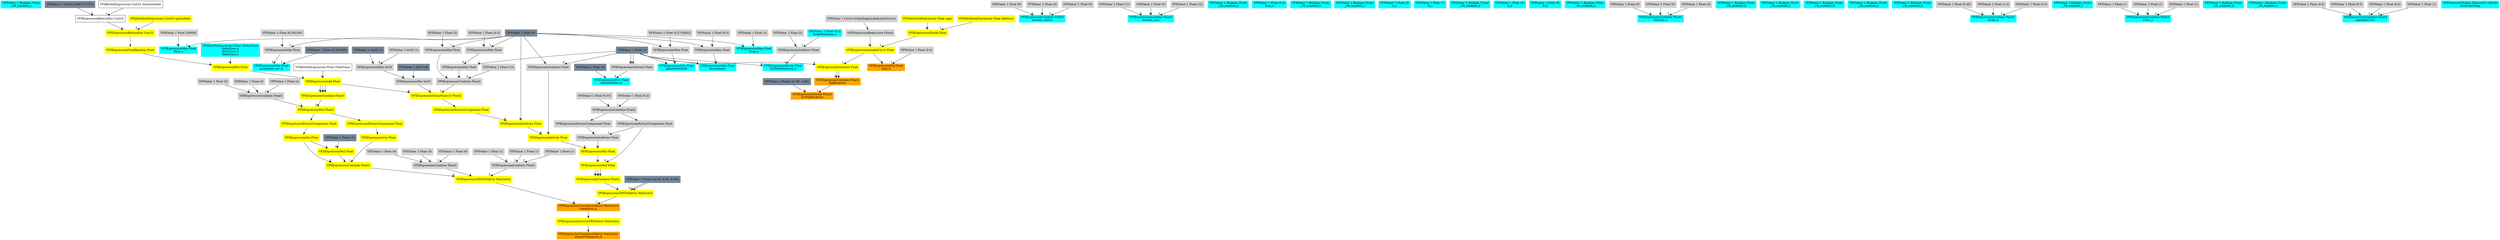 digraph G {
node0 [shape="box" color="cyan" style="filled" label="VFXValue`1 Boolean (True)
_vfx_enabled_a"]
node1 [shape="box" color="cyan" style="filled" label="VFXExpressionMax Float
Rate_a"]
node2 [shape="box" color="lightgray" style="filled" label="VFXValue`1 Float (20000)"]
node3 [shape="box" color="lightslategray" style="filled" label="VFXValue`1 Float (0)"]
node4 [shape="box" color="cyan" style="filled" label="VFXExpressionCombine Float3
bounds_center"]
node5 [shape="box" color="lightgray" style="filled" label="VFXValue`1 Float (0)"]
node6 [shape="box" color="lightgray" style="filled" label="VFXValue`1 Float (0)"]
node7 [shape="box" color="lightgray" style="filled" label="VFXValue`1 Float (0)"]
node8 [shape="box" color="cyan" style="filled" label="VFXExpressionCombine Float3
bounds_size"]
node9 [shape="box" color="lightgray" style="filled" label="VFXValue`1 Float (12)"]
node10 [shape="box" color="lightgray" style="filled" label="VFXValue`1 Float (5)"]
node11 [shape="box" color="lightgray" style="filled" label="VFXValue`1 Float (12)"]
node12 [shape="box" color="cyan" style="filled" label="VFXValue`1 Boolean (True)
_vfx_enabled_a"]
node13 [shape="box" color="cyan" style="filled" label="VFXValue`1 Float (0.2)
Size_a"]
node14 [shape="box" color="cyan" style="filled" label="VFXValue`1 Boolean (True)
_vfx_enabled_b"]
node15 [shape="box" color="cyan" style="filled" label="VFXExpressionMin Float
arcSphere_arc_b"]
node16 [shape="box" color="lightgray" style="filled" label="VFXExpressionMax Float"]
node17 [shape="box" color="lightgray" style="filled" label="VFXValue`1 Float (6.283185)"]
node18 [shape="box" color="lightslategray" style="filled" label="VFXValue`1 Float (6.283185)"]
node19 [shape="box" color="orange" style="filled" label="VFXExpressionTransformMatrix Matrix4x4
transform_b"]
node20 [shape="box" color="yellow" style="filled" label="VFXExpressionTRSToMatrix Matrix4x4"]
node21 [shape="box" color="yellow" style="filled" label="VFXExpressionCombine Float3"]
node22 [shape="box" color="yellow" style="filled" label="VFXExpressionSin Float"]
node23 [shape="box" color="yellow" style="filled" label="VFXExpressionExtractComponent Float"]
node24 [shape="box" color="yellow" style="filled" label="VFXExpressionMul Float3"]
node25 [shape="box" color="yellow" style="filled" label="VFXExpressionCombine Float3"]
node26 [shape="box" color="yellow" style="filled" label="VFXExpressionAdd Float"]
node27 [shape="box" label="VFXBuiltInExpression Float (TotalTime)"]
node28 [shape="box" color="yellow" style="filled" label="VFXExpressionMul Float"]
node29 [shape="box" color="cyan" style="filled" label="VFXBuiltInExpression Float (DeltaTime)
deltaTime_a
deltaTime_b
deltaTime_c"]
node30 [shape="box" color="yellow" style="filled" label="VFXExpressionFixedRandom Float"]
node31 [shape="box" color="yellow" style="filled" label="VFXExpressionBitwiseXor Uint32"]
node32 [shape="box" color="yellow" style="filled" label="VFXAttributeExpression Uint32 (particleId)"]
node33 [shape="box" label="VFXExpressionBitwiseXor Uint32"]
node34 [shape="box" color="lightslategray" style="filled" label="VFXValue`1 Uint32 (3291711721)"]
node35 [shape="box" label="VFXBuiltInExpression Uint32 (SystemSeed)"]
node36 [shape="box" color="lightgray" style="filled" label="VFXExpressionCombine Float3"]
node37 [shape="box" color="lightgray" style="filled" label="VFXValue`1 Float (3)"]
node38 [shape="box" color="lightgray" style="filled" label="VFXValue`1 Float (4)"]
node39 [shape="box" color="lightgray" style="filled" label="VFXValue`1 Float (5)"]
node40 [shape="box" color="yellow" style="filled" label="VFXExpressionCos Float"]
node41 [shape="box" color="yellow" style="filled" label="VFXExpressionExtractComponent Float"]
node42 [shape="box" color="yellow" style="filled" label="VFXExpressionMul Float"]
node43 [shape="box" color="lightslategray" style="filled" label="VFXValue`1 Float (-1)"]
node44 [shape="box" color="lightgray" style="filled" label="VFXExpressionCombine Float3"]
node45 [shape="box" color="lightgray" style="filled" label="VFXValue`1 Float (0)"]
node46 [shape="box" color="lightgray" style="filled" label="VFXValue`1 Float (0)"]
node47 [shape="box" color="lightgray" style="filled" label="VFXValue`1 Float (0)"]
node48 [shape="box" color="lightgray" style="filled" label="VFXExpressionCombine Float3"]
node49 [shape="box" color="lightgray" style="filled" label="VFXValue`1 Float (1)"]
node50 [shape="box" color="lightgray" style="filled" label="VFXValue`1 Float (1)"]
node51 [shape="box" color="lightgray" style="filled" label="VFXValue`1 Float (1)"]
node52 [shape="box" color="yellow" style="filled" label="VFXExpressionTRSToMatrix Matrix4x4"]
node53 [shape="box" color="lightslategray" style="filled" label="VFXValue`1 Float3 ((0.00, 0.00, 0.00))"]
node54 [shape="box" color="yellow" style="filled" label="VFXExpressionCombine Float3"]
node55 [shape="box" color="yellow" style="filled" label="VFXExpressionAdd Float"]
node56 [shape="box" color="lightgray" style="filled" label="VFXExpressionExtractComponent Float"]
node57 [shape="box" color="lightgray" style="filled" label="VFXExpressionCombine Float2"]
node58 [shape="box" color="lightgray" style="filled" label="VFXValue`1 Float (0.03)"]
node59 [shape="box" color="lightgray" style="filled" label="VFXValue`1 Float (0.2)"]
node60 [shape="box" color="yellow" style="filled" label="VFXExpressionMul Float"]
node61 [shape="box" color="yellow" style="filled" label="VFXExpressionDivide Float"]
node62 [shape="box" color="yellow" style="filled" label="VFXExpressionSubtract Float"]
node63 [shape="box" color="yellow" style="filled" label="VFXExpressionExtractComponent Float"]
node64 [shape="box" color="yellow" style="filled" label="VFXExpressionValueNoise1D Float2"]
node65 [shape="box" color="lightgray" style="filled" label="VFXExpressionCombine Float3"]
node66 [shape="box" color="lightgray" style="filled" label="VFXValue`1 Float (12)"]
node67 [shape="box" color="lightgray" style="filled" label="VFXExpressionMin Float"]
node68 [shape="box" color="lightgray" style="filled" label="VFXExpressionMax Float"]
node69 [shape="box" color="lightgray" style="filled" label="VFXValue`1 Float (0.5)"]
node70 [shape="box" color="lightslategray" style="filled" label="VFXValue`1 Float (1)"]
node71 [shape="box" color="lightgray" style="filled" label="VFXExpressionMax Float"]
node72 [shape="box" color="lightgray" style="filled" label="VFXValue`1 Float (2)"]
node73 [shape="box" color="lightgray" style="filled" label="VFXExpressionMin Int32"]
node74 [shape="box" color="lightgray" style="filled" label="VFXExpressionMax Int32"]
node75 [shape="box" color="lightgray" style="filled" label="VFXValue`1 Int32 (1)"]
node76 [shape="box" color="lightslategray" style="filled" label="VFXValue`1 Int32 (1)"]
node77 [shape="box" color="lightslategray" style="filled" label="VFXValue`1 Int32 (8)"]
node78 [shape="box" color="lightgray" style="filled" label="VFXExpressionSubtract Float"]
node79 [shape="box" color="lightgray" style="filled" label="VFXExpressionSubtract Float"]
node80 [shape="box" color="lightgray" style="filled" label="VFXExpressionExtractComponent Float"]
node81 [shape="box" color="orange" style="filled" label="VFXExpressionTransposeMatrix Matrix4x4
inverseTranspose_b"]
node82 [shape="box" color="yellow" style="filled" label="VFXExpressionInverseTRSMatrix Matrix4x4"]
node83 [shape="box" color="cyan" style="filled" label="VFXExpressionPow Float
volumeFactor_b"]
node84 [shape="box" color="lightgray" style="filled" label="VFXExpressionSubtract Float"]
node85 [shape="box" color="lightslategray" style="filled" label="VFXValue`1 Float (3)"]
node86 [shape="box" color="cyan" style="filled" label="VFXValue`1 Boolean (True)
_vfx_enabled_c"]
node87 [shape="box" color="cyan" style="filled" label="VFXValue`1 Float (3)
A_c"]
node88 [shape="box" color="cyan" style="filled" label="VFXValue`1 Float (7)
B_c"]
node89 [shape="box" color="cyan" style="filled" label="VFXValue`1 Boolean (True)
_vfx_enabled_d"]
node90 [shape="box" color="cyan" style="filled" label="VFXValue`1 Float (0)
A_d"]
node91 [shape="box" color="cyan" style="filled" label="VFXValue`1 Float (8)
B_d"]
node92 [shape="box" color="cyan" style="filled" label="VFXValue`1 Boolean (True)
_vfx_enabled_a"]
node93 [shape="box" color="cyan" style="filled" label="VFXExpressionCombine Float3
Velocity_a"]
node94 [shape="box" color="lightgray" style="filled" label="VFXValue`1 Float (0)"]
node95 [shape="box" color="lightgray" style="filled" label="VFXValue`1 Float (0)"]
node96 [shape="box" color="lightgray" style="filled" label="VFXValue`1 Float (0)"]
node97 [shape="box" color="cyan" style="filled" label="VFXExpressionMax Float
Drag_a"]
node98 [shape="box" color="lightgray" style="filled" label="VFXValue`1 Float (3)"]
node99 [shape="box" color="cyan" style="filled" label="VFXValue`1 Boolean (True)
_vfx_enabled_b"]
node100 [shape="box" color="cyan" style="filled" label="VFXValue`1 Boolean (True)
_vfx_enabled_c"]
node101 [shape="box" color="cyan" style="filled" label="VFXValue`1 Boolean (True)
_vfx_enabled_d"]
node102 [shape="box" color="cyan" style="filled" label="VFXValue`1 Boolean (True)
_vfx_enabled_a"]
node103 [shape="box" color="cyan" style="filled" label="VFXValue`1 Boolean (True)
_vfx_enabled_b"]
node104 [shape="box" color="cyan" style="filled" label="VFXExpressionCombine Float3
Scale_b"]
node105 [shape="box" color="lightgray" style="filled" label="VFXValue`1 Float (0.45)"]
node106 [shape="box" color="lightgray" style="filled" label="VFXValue`1 Float (1.2)"]
node107 [shape="box" color="lightgray" style="filled" label="VFXValue`1 Float (0.5)"]
node108 [shape="box" color="cyan" style="filled" label="VFXValue`1 Boolean (True)
_vfx_enabled_c"]
node109 [shape="box" color="cyan" style="filled" label="VFXExpressionCombine Float3
Color_c"]
node110 [shape="box" color="lightgray" style="filled" label="VFXValue`1 Float (1)"]
node111 [shape="box" color="lightgray" style="filled" label="VFXValue`1 Float (1)"]
node112 [shape="box" color="lightgray" style="filled" label="VFXValue`1 Float (1)"]
node113 [shape="box" color="cyan" style="filled" label="VFXValue`1 Boolean (True)
_vfx_enabled_d"]
node114 [shape="box" color="orange" style="filled" label="VFXExpressionMul Float
Size_d"]
node115 [shape="box" color="yellow" style="filled" label="VFXExpressionSampleCurve Float"]
node116 [shape="box" color="lightgray" style="filled" label="VFXExpressionBakeCurve Float4"]
node117 [shape="box" color="lightgray" style="filled" label="VFXValue`1 Curve (UnityEngine.AnimationCurve)"]
node118 [shape="box" color="yellow" style="filled" label="VFXExpressionDivide Float"]
node119 [shape="box" color="yellow" style="filled" label="VFXAttributeExpression Float (age)"]
node120 [shape="box" color="yellow" style="filled" label="VFXAttributeExpression Float (lifetime)"]
node121 [shape="box" color="lightgray" style="filled" label="VFXValue`1 Float (0.4)"]
node122 [shape="box" color="cyan" style="filled" label="VFXValue`1 Boolean (True)
_vfx_enabled_e"]
node123 [shape="box" color="cyan" style="filled" label="VFXValue`1 Float (0.5)
FadedDistance_e"]
node124 [shape="box" color="cyan" style="filled" label="VFXExpressionDivide Float
InvFadeDistance_e"]
node125 [shape="box" color="lightgray" style="filled" label="VFXExpressionSubtract Float"]
node126 [shape="box" color="lightgray" style="filled" label="VFXValue`1 Float (2)"]
node127 [shape="box" color="cyan" style="filled" label="VFXExpressionMin Float
alphaThreshold"]
node128 [shape="box" color="lightgray" style="filled" label="VFXExpressionMax Float"]
node129 [shape="box" color="lightgray" style="filled" label="VFXValue`1 Float (0.2754562)"]
node130 [shape="box" color="orange" style="filled" label="VFXExpressionCombine Float2
flipBookSize"]
node131 [shape="box" color="yellow" style="filled" label="VFXExpressionSubtract Float"]
node132 [shape="box" color="orange" style="filled" label="VFXExpressionDivide Float2
invFlipBookSize"]
node133 [shape="box" color="lightslategray" style="filled" label="VFXValue`1 Float2 ((1.00, 1.00))"]
node134 [shape="box" color="cyan" style="filled" label="VFXExpressionMin Float
smoothness"]
node135 [shape="box" color="lightgray" style="filled" label="VFXExpressionMax Float"]
node136 [shape="box" color="lightgray" style="filled" label="VFXValue`1 Float (0.5)"]
node137 [shape="box" color="cyan" style="filled" label="VFXExpressionCombine Float4
specularColor"]
node138 [shape="box" color="lightgray" style="filled" label="VFXValue`1 Float (0.5)"]
node139 [shape="box" color="lightgray" style="filled" label="VFXValue`1 Float (0.5)"]
node140 [shape="box" color="lightgray" style="filled" label="VFXValue`1 Float (0.5)"]
node141 [shape="box" color="lightgray" style="filled" label="VFXValue`1 Float (1)"]
node142 [shape="box" color="cyan" style="filled" label="VFXTexture2DValue Texture2D (39318)
baseColorMap"]
node2 -> node1 [headlabel="0"]
node3 -> node1 [headlabel="1"]
node5 -> node4 [headlabel="0"]
node6 -> node4 [headlabel="1"]
node7 -> node4 [headlabel="2"]
node9 -> node8 [headlabel="0"]
node10 -> node8 [headlabel="1"]
node11 -> node8 [headlabel="2"]
node16 -> node15 [headlabel="0"]
node18 -> node15 [headlabel="1"]
node17 -> node16 [headlabel="0"]
node3 -> node16 [headlabel="1"]
node20 -> node19 [headlabel="0"]
node52 -> node19 [headlabel="1"]
node21 -> node20 [headlabel="0"]
node44 -> node20 [headlabel="1"]
node48 -> node20 [headlabel="2"]
node22 -> node21 [headlabel="0"]
node40 -> node21 [headlabel="1"]
node42 -> node21 [headlabel="2"]
node23 -> node22 
node24 -> node23 
node25 -> node24 [headlabel="0"]
node36 -> node24 [headlabel="1"]
node26 -> node25 [headlabel="0"]
node26 -> node25 [headlabel="1"]
node26 -> node25 [headlabel="2"]
node27 -> node26 [headlabel="0"]
node28 -> node26 [headlabel="1"]
node29 -> node28 [headlabel="0"]
node30 -> node28 [headlabel="1"]
node31 -> node30 
node32 -> node31 [headlabel="0"]
node33 -> node31 [headlabel="1"]
node34 -> node33 [headlabel="0"]
node35 -> node33 [headlabel="1"]
node37 -> node36 [headlabel="0"]
node38 -> node36 [headlabel="1"]
node39 -> node36 [headlabel="2"]
node41 -> node40 
node24 -> node41 
node43 -> node42 [headlabel="0"]
node22 -> node42 [headlabel="1"]
node45 -> node44 [headlabel="0"]
node46 -> node44 [headlabel="1"]
node47 -> node44 [headlabel="2"]
node49 -> node48 [headlabel="0"]
node50 -> node48 [headlabel="1"]
node51 -> node48 [headlabel="2"]
node53 -> node52 [headlabel="0"]
node53 -> node52 [headlabel="1"]
node54 -> node52 [headlabel="2"]
node55 -> node54 [headlabel="0"]
node55 -> node54 [headlabel="1"]
node55 -> node54 [headlabel="2"]
node56 -> node55 [headlabel="0"]
node60 -> node55 [headlabel="1"]
node57 -> node56 
node58 -> node57 [headlabel="0"]
node59 -> node57 [headlabel="1"]
node61 -> node60 [headlabel="0"]
node79 -> node60 [headlabel="1"]
node62 -> node61 [headlabel="0"]
node78 -> node61 [headlabel="1"]
node63 -> node62 [headlabel="0"]
node3 -> node62 [headlabel="1"]
node64 -> node63 
node26 -> node64 [headlabel="0"]
node65 -> node64 [headlabel="1"]
node73 -> node64 [headlabel="2"]
node66 -> node65 [headlabel="0"]
node67 -> node65 [headlabel="1"]
node71 -> node65 [headlabel="2"]
node68 -> node67 [headlabel="0"]
node70 -> node67 [headlabel="1"]
node69 -> node68 [headlabel="0"]
node3 -> node68 [headlabel="1"]
node72 -> node71 [headlabel="0"]
node3 -> node71 [headlabel="1"]
node74 -> node73 [headlabel="0"]
node77 -> node73 [headlabel="1"]
node75 -> node74 [headlabel="0"]
node76 -> node74 [headlabel="1"]
node70 -> node78 [headlabel="0"]
node3 -> node78 [headlabel="1"]
node80 -> node79 [headlabel="0"]
node56 -> node79 [headlabel="1"]
node57 -> node80 
node82 -> node81 
node19 -> node82 
node84 -> node83 [headlabel="0"]
node85 -> node83 [headlabel="1"]
node70 -> node84 [headlabel="0"]
node70 -> node84 [headlabel="1"]
node94 -> node93 [headlabel="0"]
node95 -> node93 [headlabel="1"]
node96 -> node93 [headlabel="2"]
node98 -> node97 [headlabel="0"]
node3 -> node97 [headlabel="1"]
node105 -> node104 [headlabel="0"]
node106 -> node104 [headlabel="1"]
node107 -> node104 [headlabel="2"]
node110 -> node109 [headlabel="0"]
node111 -> node109 [headlabel="1"]
node112 -> node109 [headlabel="2"]
node115 -> node114 [headlabel="0"]
node121 -> node114 [headlabel="1"]
node116 -> node115 [headlabel="0"]
node118 -> node115 [headlabel="1"]
node117 -> node116 
node119 -> node118 [headlabel="0"]
node120 -> node118 [headlabel="1"]
node70 -> node124 [headlabel="0"]
node125 -> node124 [headlabel="1"]
node126 -> node125 [headlabel="0"]
node123 -> node125 [headlabel="1"]
node128 -> node127 [headlabel="0"]
node70 -> node127 [headlabel="1"]
node129 -> node128 [headlabel="0"]
node3 -> node128 [headlabel="1"]
node131 -> node130 [headlabel="0"]
node131 -> node130 [headlabel="1"]
node70 -> node131 [headlabel="0"]
node115 -> node131 [headlabel="1"]
node133 -> node132 [headlabel="0"]
node130 -> node132 [headlabel="1"]
node135 -> node134 [headlabel="0"]
node70 -> node134 [headlabel="1"]
node136 -> node135 [headlabel="0"]
node3 -> node135 [headlabel="1"]
node138 -> node137 [headlabel="0"]
node139 -> node137 [headlabel="1"]
node140 -> node137 [headlabel="2"]
node141 -> node137 [headlabel="3"]
}
